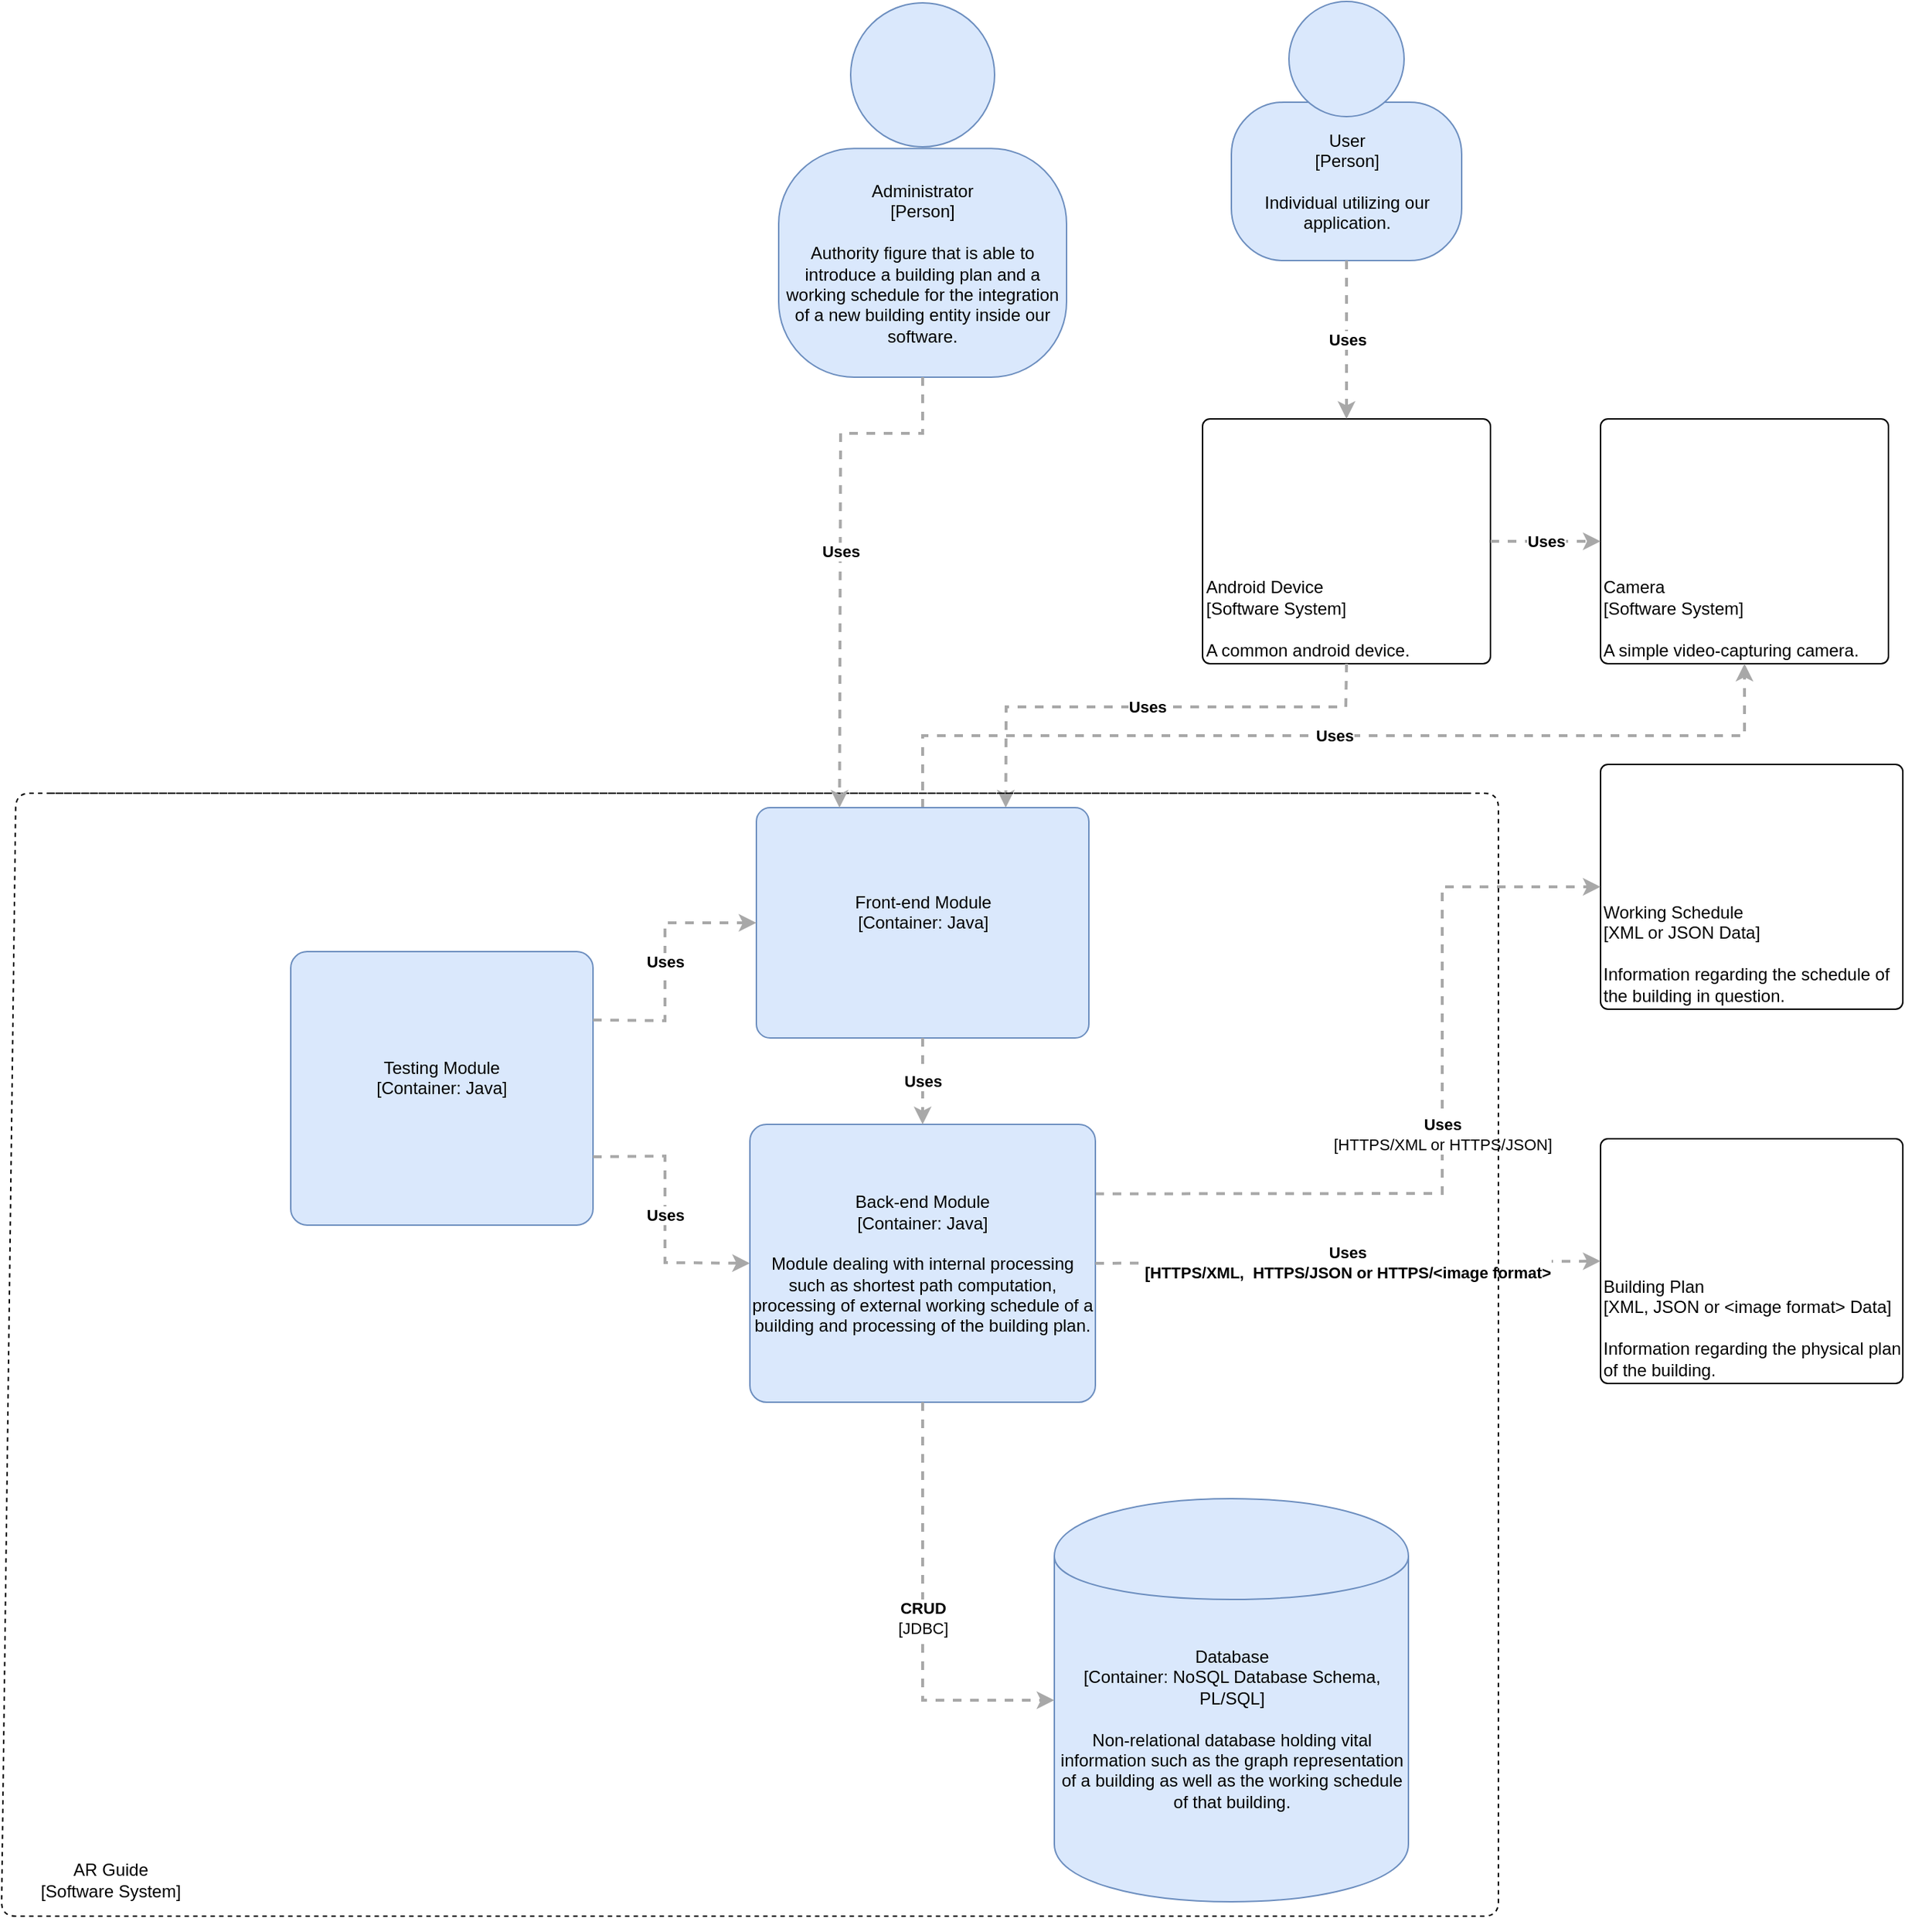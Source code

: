 <mxfile version="10.5.9" type="device"><diagram id="w2N6_WGZgopyTzqFIEo4" name="Page-1"><mxGraphModel dx="2749" dy="981" grid="1" gridSize="10" guides="1" tooltips="1" connect="1" arrows="1" fold="1" page="1" pageScale="1" pageWidth="827" pageHeight="1169" math="0" shadow="0"><root><mxCell id="0"/><mxCell id="1" parent="0"/><mxCell id="-wqQVlkJWpsULmvmZE7s-1" value="" style="group;rounded=0;labelBackgroundColor=none;fillColor=none;fontColor=#000000;align=center;html=1;" parent="1" vertex="1" connectable="0"><mxGeometry x="333.5" y="10" width="160" height="180" as="geometry"/><C4Person as="c4"/></mxCell><object label="User&lt;div&gt;[Person]&lt;/div&gt;&lt;div&gt;&lt;br&gt;&lt;/div&gt;&lt;div&gt;Individual utilizing our application." placeholders="1" c4Name="User" c4Type="body" c4Description="Individual utilizing our application." id="-wqQVlkJWpsULmvmZE7s-2"><mxCell style="rounded=1;whiteSpace=wrap;html=1;labelBackgroundColor=none;fillColor=#dae8fc;fontColor=#000000;align=center;arcSize=33;strokeColor=#6c8ebf;" parent="-wqQVlkJWpsULmvmZE7s-1" vertex="1"><mxGeometry y="70" width="160" height="110" as="geometry"/><C4Person as="c4"/></mxCell></object><mxCell id="-wqQVlkJWpsULmvmZE7s-3" value="" style="ellipse;whiteSpace=wrap;html=1;aspect=fixed;rounded=0;labelBackgroundColor=none;fillColor=#dae8fc;fontSize=12;fontColor=#000000;align=center;strokeColor=#6c8ebf;" parent="-wqQVlkJWpsULmvmZE7s-1" vertex="1"><mxGeometry x="40" width="80" height="80" as="geometry"/><C4Person as="c4"/></mxCell><object label="&lt;div style=&quot;text-align: left&quot;&gt;Android Device&lt;br&gt;[Software System]&lt;br&gt;&lt;br&gt;A common android device.&lt;/div&gt;" placeholders="1" c4Name="Android Device&#10;[Software System]&#10;&#10;A common android device." c4Type="ExecutionEnvironment" c4Application="" id="-wqQVlkJWpsULmvmZE7s-4"><mxCell style="rounded=1;whiteSpace=wrap;html=1;labelBackgroundColor=none;fillColor=#ffffff;fontColor=#000000;align=left;arcSize=3;strokeColor=#000000;verticalAlign=bottom;" parent="1" vertex="1"><mxGeometry x="313.5" y="300" width="200" height="170" as="geometry"/><C4ExecutionEnvironment as="c4"/></mxCell></object><object label="&lt;div style=&quot;text-align: left&quot;&gt;&lt;div style=&quot;text-align: center&quot;&gt;&lt;b&gt;Uses&lt;/b&gt;&lt;/div&gt;&lt;/div&gt;" c4Type="Relationship" c4Description="Beschreibung" c4Technology="technology" id="-wqQVlkJWpsULmvmZE7s-5"><mxCell style="edgeStyle=none;rounded=0;html=1;entryX=0.5;entryY=0;jettySize=auto;orthogonalLoop=1;strokeColor=#A8A8A8;strokeWidth=2;fontColor=#000000;jumpStyle=none;dashed=1;exitX=0.5;exitY=1;exitDx=0;exitDy=0;entryDx=0;entryDy=0;" parent="1" source="-wqQVlkJWpsULmvmZE7s-2" target="-wqQVlkJWpsULmvmZE7s-4" edge="1"><mxGeometry width="160" relative="1" as="geometry"><mxPoint x="210" y="580" as="sourcePoint"/><mxPoint x="370" y="580" as="targetPoint"/></mxGeometry><C4Relationship as="c4"/></mxCell></object><object label="&lt;div style=&quot;text-align: left&quot;&gt;Camera&lt;br&gt;[Software System]&lt;br&gt;&lt;br&gt;A simple video-capturing camera.&lt;/div&gt;" placeholders="1" c4Name="Camera&#10;[Software System]&#10;&#10;A simple video-capturing camera." c4Type="ExecutionEnvironment" c4Application="" id="-wqQVlkJWpsULmvmZE7s-6"><mxCell style="rounded=1;whiteSpace=wrap;html=1;labelBackgroundColor=none;fillColor=#ffffff;fontColor=#000000;align=left;arcSize=3;strokeColor=#000000;verticalAlign=bottom;" parent="1" vertex="1"><mxGeometry x="590" y="300" width="200" height="170" as="geometry"/><C4ExecutionEnvironment as="c4"/></mxCell></object><object label="&lt;div style=&quot;text-align: left&quot;&gt;&lt;div style=&quot;text-align: center&quot;&gt;&lt;b&gt;Uses&lt;/b&gt;&lt;/div&gt;&lt;/div&gt;" c4Type="Relationship" c4Description="Beschreibung" c4Technology="technology" id="-wqQVlkJWpsULmvmZE7s-7"><mxCell style="edgeStyle=none;rounded=0;html=1;entryX=0;entryY=0.5;jettySize=auto;orthogonalLoop=1;strokeColor=#A8A8A8;strokeWidth=2;fontColor=#000000;jumpStyle=none;dashed=1;exitX=1;exitY=0.5;exitDx=0;exitDy=0;entryDx=0;entryDy=0;" parent="1" source="-wqQVlkJWpsULmvmZE7s-4" target="-wqQVlkJWpsULmvmZE7s-6" edge="1"><mxGeometry width="160" relative="1" as="geometry"><mxPoint x="520" y="560" as="sourcePoint"/><mxPoint x="680" y="560" as="targetPoint"/></mxGeometry><C4Relationship as="c4"/></mxCell></object><object label="&lt;div style=&quot;text-align: left&quot;&gt;&lt;div style=&quot;text-align: center&quot;&gt;&lt;b&gt;Uses&lt;/b&gt;&lt;/div&gt;&lt;/div&gt;" c4Type="Relationship" c4Description="Beschreibung" c4Technology="technology" id="-wqQVlkJWpsULmvmZE7s-9"><mxCell style="edgeStyle=none;rounded=0;html=1;jettySize=auto;orthogonalLoop=1;strokeColor=#A8A8A8;strokeWidth=2;fontColor=#000000;jumpStyle=none;dashed=1;exitX=0.5;exitY=1;exitDx=0;exitDy=0;entryX=0.75;entryY=0;entryDx=0;entryDy=0;" parent="1" source="-wqQVlkJWpsULmvmZE7s-4" target="-wqQVlkJWpsULmvmZE7s-15" edge="1"><mxGeometry width="160" relative="1" as="geometry"><mxPoint x="210" y="630" as="sourcePoint"/><mxPoint x="210" y="430" as="targetPoint"/><Array as="points"><mxPoint x="413" y="500"/><mxPoint x="177" y="500"/></Array></mxGeometry><C4Relationship as="c4"/></mxCell></object><object label="&lt;div style=&quot;text-align: left&quot;&gt;Working Schedule&lt;br&gt;[XML or JSON Data]&lt;br&gt;&lt;br&gt;Information regarding the schedule of the building in question.&lt;/div&gt;" placeholders="1" c4Name="Working Schedule&#10;[XML Data]&#10;&#10;Information regarding the schedule of the building in question." c4Type="ExecutionEnvironment" c4Application="applicationAndVersion" id="-wqQVlkJWpsULmvmZE7s-10"><mxCell style="rounded=1;whiteSpace=wrap;html=1;labelBackgroundColor=none;fillColor=#ffffff;fontColor=#000000;align=left;arcSize=3;strokeColor=#000000;verticalAlign=bottom;" parent="1" vertex="1"><mxGeometry x="590" y="540" width="210" height="170" as="geometry"/><C4ExecutionEnvironment as="c4"/></mxCell></object><object label="&lt;div style=&quot;text-align: left&quot;&gt;Building Plan&lt;br&gt;[XML, JSON or &amp;lt;image format&amp;gt; Data]&lt;br&gt;&lt;br&gt;Information regarding the physical plan of the building.&lt;/div&gt;" placeholders="1" c4Name="Building Plan&#10;[]&#10;&#10;Information regarding the physical plan of the building." c4Type="ExecutionEnvironment" c4Application="applicationAndVersion" id="-wqQVlkJWpsULmvmZE7s-11"><mxCell style="rounded=1;whiteSpace=wrap;html=1;labelBackgroundColor=none;fillColor=#ffffff;fontColor=#000000;align=left;arcSize=3;strokeColor=#000000;verticalAlign=bottom;" parent="1" vertex="1"><mxGeometry x="590" y="800" width="210" height="170" as="geometry"/><C4ExecutionEnvironment as="c4"/></mxCell></object><object label="&lt;div style=&quot;text-align: left&quot;&gt;&lt;div style=&quot;text-align: center&quot;&gt;&lt;b&gt;Uses&lt;/b&gt;&lt;/div&gt;&lt;div style=&quot;text-align: center&quot;&gt;[HTTPS/XML or HTTPS/JSON]&lt;/div&gt;&lt;/div&gt;" c4Type="Relationship" c4Description="Beschreibung" c4Technology="technology" id="-wqQVlkJWpsULmvmZE7s-12"><mxCell style="edgeStyle=none;rounded=0;html=1;entryX=0;entryY=0.5;jettySize=auto;orthogonalLoop=1;strokeColor=#A8A8A8;strokeWidth=2;fontColor=#000000;jumpStyle=none;dashed=1;exitX=1;exitY=0.25;exitDx=0;exitDy=0;entryDx=0;entryDy=0;" parent="1" source="-wqQVlkJWpsULmvmZE7s-16" target="-wqQVlkJWpsULmvmZE7s-10" edge="1"><mxGeometry width="160" relative="1" as="geometry"><mxPoint x="300.429" y="625.429" as="sourcePoint"/><mxPoint x="560" y="780" as="targetPoint"/><Array as="points"><mxPoint x="480" y="838"/><mxPoint x="480" y="625"/></Array></mxGeometry><C4Relationship as="c4"/></mxCell></object><object label="&lt;div style=&quot;text-align: left&quot;&gt;&lt;div style=&quot;text-align: center&quot;&gt;&lt;b&gt;Uses&lt;/b&gt;&lt;/div&gt;&lt;/div&gt;" c4Type="Relationship" c4Description="Beschreibung" c4Technology="technology" id="-wqQVlkJWpsULmvmZE7s-14"><mxCell style="edgeStyle=none;rounded=0;html=1;entryX=0.5;entryY=1;jettySize=auto;orthogonalLoop=1;strokeColor=#A8A8A8;strokeWidth=2;fontColor=#000000;jumpStyle=none;dashed=1;exitX=0.5;exitY=0;exitDx=0;exitDy=0;entryDx=0;entryDy=0;" parent="1" source="-wqQVlkJWpsULmvmZE7s-15" target="-wqQVlkJWpsULmvmZE7s-6" edge="1"><mxGeometry width="160" relative="1" as="geometry"><mxPoint x="254.714" y="549.714" as="sourcePoint"/><mxPoint x="560" y="760" as="targetPoint"/><Array as="points"><mxPoint x="119" y="520"/><mxPoint x="690" y="520"/></Array></mxGeometry><C4Relationship as="c4"/></mxCell></object><object label="&lt;span&gt;Front-end Module&lt;/span&gt;&lt;div&gt;[Container: Java&lt;span&gt;&lt;/span&gt;&lt;span&gt;]&lt;/span&gt;&lt;/div&gt;&lt;div&gt;&lt;br&gt;&lt;/div&gt;&lt;div&gt;&lt;/div&gt;" placeholders="1" c4Name="Front-end Module" c4Type="Container" c4Technology="" c4Description="" id="-wqQVlkJWpsULmvmZE7s-15"><mxCell style="rounded=1;whiteSpace=wrap;html=1;labelBackgroundColor=none;fillColor=#dae8fc;fontColor=#000000;align=center;arcSize=6;strokeColor=#6c8ebf;" parent="1" vertex="1"><mxGeometry x="3.5" y="570" width="231" height="160" as="geometry"/><C4Container as="c4"/></mxCell></object><object label="&lt;span&gt;Back-end Module&lt;/span&gt;&lt;div&gt;[Container:&amp;nbsp;&lt;span&gt;Java&lt;/span&gt;&lt;span&gt;]&lt;/span&gt;&lt;/div&gt;&lt;div&gt;&lt;br&gt;&lt;/div&gt;&lt;div&gt;Module dealing with internal processing such as shortest path computation, processing of external working schedule of a building and processing of the building plan.&lt;/div&gt;" placeholders="1" c4Name="Back-end Module" c4Type="Container" c4Technology="Java" c4Description="Module dealing with internal processing such as shortest path computation, processing of external working schedule of a building and processing of the building plan." id="-wqQVlkJWpsULmvmZE7s-16"><mxCell style="rounded=1;whiteSpace=wrap;html=1;labelBackgroundColor=none;fillColor=#dae8fc;fontColor=#000000;align=center;arcSize=6;strokeColor=#6c8ebf;" parent="1" vertex="1"><mxGeometry x="-1" y="790" width="240" height="193" as="geometry"/><C4Container as="c4"/></mxCell></object><object label="&lt;span&gt;Testing Module&lt;/span&gt;&lt;div&gt;[Container: Java&lt;span&gt;&lt;/span&gt;&lt;span&gt;]&lt;/span&gt;&lt;/div&gt;&lt;div&gt;&lt;br&gt;&lt;/div&gt;&lt;div&gt;&lt;/div&gt;" placeholders="1" c4Name="Testing Module" c4Type="Container" c4Technology="" c4Description="" id="-wqQVlkJWpsULmvmZE7s-18"><mxCell style="rounded=1;whiteSpace=wrap;html=1;labelBackgroundColor=none;fillColor=#dae8fc;fontColor=#000000;align=center;arcSize=6;strokeColor=#6c8ebf;" parent="1" vertex="1"><mxGeometry x="-320" y="670" width="210" height="190" as="geometry"/><C4Container as="c4"/></mxCell></object><object label="&lt;span&gt;Database&lt;/span&gt;&lt;div&gt;[Container:&amp;nbsp;NoSQL Database Schema, PL/SQL]&lt;/div&gt;&lt;div&gt;&lt;br&gt;&lt;/div&gt;&lt;div&gt;Non-relational database holding vital information such as the graph representation of a building as well as the working schedule of that building.&lt;/div&gt;" placeholders="1" c4Type="Database" c4Technology="NoSQL Database Schema" c4Description="Non-relational database holding vital information such as the graph representation of a building as well as the working schedule of that building." id="-wqQVlkJWpsULmvmZE7s-19"><mxCell style="shape=cylinder;whiteSpace=wrap;html=1;boundedLbl=1;rounded=0;labelBackgroundColor=none;fillColor=#dae8fc;fontSize=12;fontColor=#000000;align=center;strokeColor=#6c8ebf;" parent="1" vertex="1"><mxGeometry x="210.5" y="1050" width="246" height="280" as="geometry"/><C4Database as="c4"/></mxCell></object><object label="&lt;div style=&quot;text-align: left&quot;&gt;&lt;div style=&quot;text-align: center&quot;&gt;&lt;b&gt;CRUD&lt;/b&gt;&lt;/div&gt;&lt;div style=&quot;text-align: center&quot;&gt;[JDBC]&lt;/div&gt;&lt;/div&gt;" c4Type="Relationship" c4Description="Beschreibung" c4Technology="technology" id="-wqQVlkJWpsULmvmZE7s-20"><mxCell style="edgeStyle=none;rounded=0;html=1;entryX=0;entryY=0.5;jettySize=auto;orthogonalLoop=1;strokeColor=#A8A8A8;strokeWidth=2;fontColor=#000000;jumpStyle=none;dashed=1;exitX=0.5;exitY=1;exitDx=0;exitDy=0;entryDx=0;entryDy=0;" parent="1" source="-wqQVlkJWpsULmvmZE7s-16" target="-wqQVlkJWpsULmvmZE7s-19" edge="1"><mxGeometry width="160" relative="1" as="geometry"><mxPoint x="130" y="1240" as="sourcePoint"/><mxPoint x="290" y="1240" as="targetPoint"/><Array as="points"><mxPoint x="119" y="1190"/></Array></mxGeometry><C4Relationship as="c4"/></mxCell></object><object label="&lt;div style=&quot;text-align: left&quot;&gt;&lt;div style=&quot;text-align: center&quot;&gt;&lt;div&gt;&lt;b&gt;Uses&lt;/b&gt;&lt;/div&gt;&lt;div&gt;&lt;b&gt;[HTTPS/XML,&amp;nbsp; HTTPS/JSON or HTTPS/&amp;lt;image format&amp;gt;&lt;/b&gt;&lt;/div&gt;&lt;/div&gt;&lt;/div&gt;" c4Type="Relationship" c4Description="Beschreibung" c4Technology="technology" id="-wqQVlkJWpsULmvmZE7s-22"><mxCell style="edgeStyle=none;rounded=0;html=1;entryX=0;entryY=0.5;jettySize=auto;orthogonalLoop=1;strokeColor=#A8A8A8;strokeWidth=2;fontColor=#000000;jumpStyle=none;dashed=1;exitX=1;exitY=0.5;exitDx=0;exitDy=0;entryDx=0;entryDy=0;" parent="1" source="-wqQVlkJWpsULmvmZE7s-16" target="-wqQVlkJWpsULmvmZE7s-11" edge="1"><mxGeometry width="160" relative="1" as="geometry"><mxPoint x="420" y="900" as="sourcePoint"/><mxPoint x="580" y="900" as="targetPoint"/></mxGeometry><C4Relationship as="c4"/></mxCell></object><mxCell id="-wqQVlkJWpsULmvmZE7s-23" value="" style="endArrow=none;dashed=1;html=1;" parent="1" edge="1"><mxGeometry width="50" height="50" relative="1" as="geometry"><mxPoint x="-487" y="560" as="sourcePoint"/><mxPoint x="500" y="560" as="targetPoint"/><Array as="points"><mxPoint x="519" y="560"/><mxPoint x="519" y="1340"/><mxPoint x="-521" y="1340"/><mxPoint x="-511" y="560"/></Array></mxGeometry></mxCell><mxCell id="-wqQVlkJWpsULmvmZE7s-24" value="AR Guide&lt;br&gt;[Software System]&lt;br&gt;" style="text;html=1;strokeColor=none;fillColor=none;align=center;verticalAlign=middle;whiteSpace=wrap;rounded=0;" parent="1" vertex="1"><mxGeometry x="-510" y="1280" width="130" height="70" as="geometry"/></mxCell><object label="&lt;div style=&quot;text-align: left&quot;&gt;&lt;div style=&quot;text-align: center&quot;&gt;&lt;b&gt;Uses&lt;/b&gt;&lt;/div&gt;&lt;/div&gt;" c4Type="Relationship" c4Description="Beschreibung" c4Technology="technology" id="aG53ThzSD-H7e2fVLO0g-1"><mxCell style="edgeStyle=none;rounded=0;html=1;entryX=0.5;entryY=0;jettySize=auto;orthogonalLoop=1;strokeColor=#A8A8A8;strokeWidth=2;fontColor=#000000;jumpStyle=none;dashed=1;exitX=0.5;exitY=1;exitDx=0;exitDy=0;entryDx=0;entryDy=0;" edge="1" parent="1" source="-wqQVlkJWpsULmvmZE7s-15" target="-wqQVlkJWpsULmvmZE7s-16"><mxGeometry width="160" relative="1" as="geometry"><mxPoint x="-190" y="960" as="sourcePoint"/><mxPoint x="-30" y="960" as="targetPoint"/></mxGeometry><C4Relationship as="c4"/></mxCell></object><object label="&lt;div style=&quot;text-align: left&quot;&gt;&lt;div style=&quot;text-align: center&quot;&gt;&lt;b&gt;Uses&lt;/b&gt;&lt;/div&gt;&lt;/div&gt;" c4Type="Relationship" c4Description="Beschreibung" c4Technology="technology" id="aG53ThzSD-H7e2fVLO0g-3"><mxCell style="edgeStyle=none;rounded=0;html=1;entryX=0;entryY=0.5;jettySize=auto;orthogonalLoop=1;strokeColor=#A8A8A8;strokeWidth=2;fontColor=#000000;jumpStyle=none;dashed=1;exitX=1;exitY=0.25;exitDx=0;exitDy=0;entryDx=0;entryDy=0;" edge="1" parent="1" source="-wqQVlkJWpsULmvmZE7s-18" target="-wqQVlkJWpsULmvmZE7s-15"><mxGeometry width="160" relative="1" as="geometry"><mxPoint x="-410" y="790" as="sourcePoint"/><mxPoint x="-250" y="790" as="targetPoint"/><Array as="points"><mxPoint x="-60" y="718"/><mxPoint x="-60" y="650"/></Array></mxGeometry><C4Relationship as="c4"/></mxCell></object><object label="&lt;div style=&quot;text-align: left&quot;&gt;&lt;div style=&quot;text-align: center&quot;&gt;&lt;b&gt;Uses&lt;/b&gt;&lt;/div&gt;&lt;/div&gt;" c4Type="Relationship" c4Description="Beschreibung" c4Technology="technology" id="aG53ThzSD-H7e2fVLO0g-4"><mxCell style="edgeStyle=none;rounded=0;html=1;entryX=0;entryY=0.5;jettySize=auto;orthogonalLoop=1;strokeColor=#A8A8A8;strokeWidth=2;fontColor=#000000;jumpStyle=none;dashed=1;exitX=1;exitY=0.75;exitDx=0;exitDy=0;entryDx=0;entryDy=0;" edge="1" parent="1" source="-wqQVlkJWpsULmvmZE7s-18" target="-wqQVlkJWpsULmvmZE7s-16"><mxGeometry width="160" relative="1" as="geometry"><mxPoint x="-80" y="940" as="sourcePoint"/><mxPoint x="80" y="940" as="targetPoint"/><Array as="points"><mxPoint x="-60" y="812"/><mxPoint x="-60" y="886"/></Array></mxGeometry><C4Relationship as="c4"/></mxCell></object><mxCell id="aG53ThzSD-H7e2fVLO0g-6" value="" style="group;rounded=0;labelBackgroundColor=none;fillColor=none;fontColor=#000000;align=center;html=1;" vertex="1" connectable="0" parent="1"><mxGeometry x="19" y="11" width="200" height="260" as="geometry"/><C4Person as="c4"/></mxCell><object label="Administrator&lt;div&gt;[Person]&lt;/div&gt;&lt;div&gt;&lt;br&gt;&lt;/div&gt;&lt;div&gt;Authority figure that is able to introduce a building plan and a working schedule for the integration of a new building entity inside our software.&lt;/div&gt;" placeholders="1" c4Name="Administrator" c4Type="body" c4Description="Authority figure that is able to introduce a building plan and a working schedule for the integration of a new building inside our software." id="aG53ThzSD-H7e2fVLO0g-7"><mxCell style="rounded=1;whiteSpace=wrap;html=1;labelBackgroundColor=none;fillColor=#dae8fc;fontColor=#000000;align=center;arcSize=33;strokeColor=#6c8ebf;" vertex="1" parent="aG53ThzSD-H7e2fVLO0g-6"><mxGeometry y="101.111" width="200" height="158.889" as="geometry"/><C4Person as="c4"/></mxCell></object><mxCell id="aG53ThzSD-H7e2fVLO0g-8" value="" style="ellipse;whiteSpace=wrap;html=1;aspect=fixed;rounded=0;labelBackgroundColor=none;fillColor=#dae8fc;fontSize=12;fontColor=#000000;align=center;strokeColor=#6c8ebf;" vertex="1" parent="aG53ThzSD-H7e2fVLO0g-6"><mxGeometry x="50" width="100" height="100" as="geometry"/><C4Person as="c4"/></mxCell><object label="&lt;div style=&quot;text-align: left&quot;&gt;&lt;div style=&quot;text-align: center&quot;&gt;&lt;b&gt;Uses&lt;/b&gt;&lt;/div&gt;&lt;/div&gt;" c4Type="Relationship" c4Description="Beschreibung" c4Technology="technology" id="aG53ThzSD-H7e2fVLO0g-10"><mxCell style="edgeStyle=none;rounded=0;html=1;entryX=0.25;entryY=0;jettySize=auto;orthogonalLoop=1;strokeColor=#A8A8A8;strokeWidth=2;fontColor=#000000;jumpStyle=none;dashed=1;exitX=0.5;exitY=1;exitDx=0;exitDy=0;entryDx=0;entryDy=0;" edge="1" parent="1" source="aG53ThzSD-H7e2fVLO0g-7" target="-wqQVlkJWpsULmvmZE7s-15"><mxGeometry width="160" relative="1" as="geometry"><mxPoint x="90" y="380" as="sourcePoint"/><mxPoint x="250" y="380" as="targetPoint"/><Array as="points"><mxPoint x="119" y="310"/><mxPoint x="62" y="310"/></Array></mxGeometry><C4Relationship as="c4"/></mxCell></object></root></mxGraphModel></diagram></mxfile>